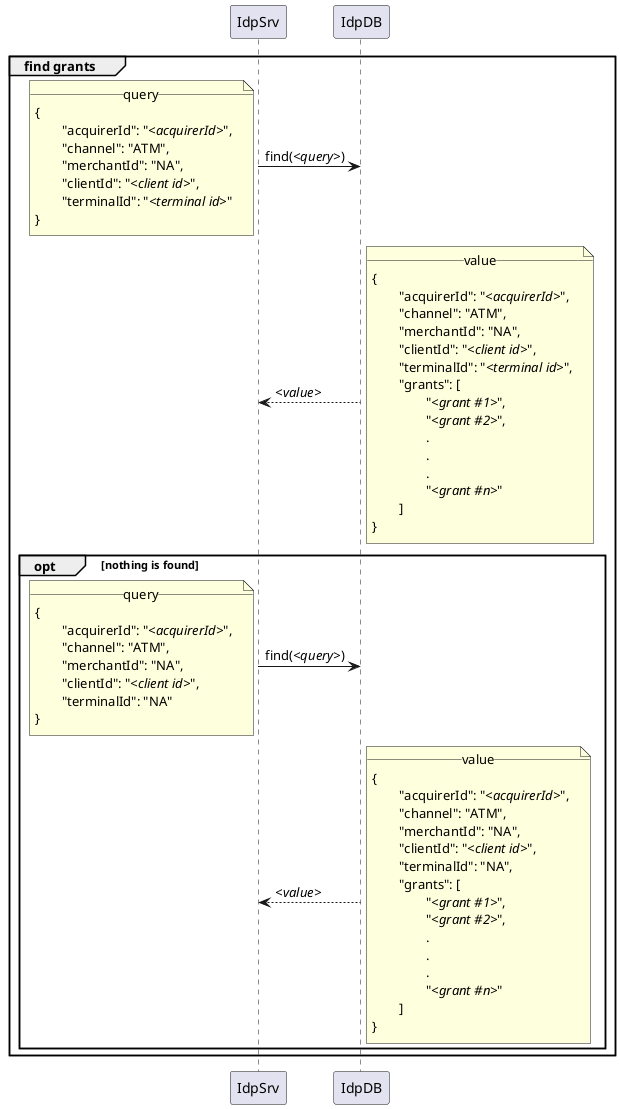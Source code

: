 @startuml
group find grants
	IdpSrv -> IdpDB : find(//<query>//)
		note left
			__query__
			{
				"acquirerId": "//<acquirerId>//",
				"channel": "ATM",
				"merchantId": "NA",
				"clientId": "//<client id>//",
				"terminalId": "//<terminal id>//"
			}
		end note
		
	IdpDB --> IdpSrv : //<value>//
		note right
			__value__
			{
				"acquirerId": "//<acquirerId>//",
				"channel": "ATM",
				"merchantId": "NA",
				"clientId": "//<client id>//",
				"terminalId": "//<terminal id>//",
				"grants": [
					"//<grant #1>//",
					"//<grant #2>//",
					.
					.
					.
					"//<grant #n>//"
				]
			}
		end note


	opt nothing is found
		IdpSrv -> IdpDB : find(//<query>//)
			note left
				__query__
				{
					"acquirerId": "//<acquirerId>//",
					"channel": "ATM",
					"merchantId": "NA",
					"clientId": "//<client id>//",
					"terminalId": "NA"
				}
			end note

		IdpDB --> IdpSrv : //<value>//
			note right
				__value__
				{
					"acquirerId": "//<acquirerId>//",
					"channel": "ATM",
					"merchantId": "NA",
					"clientId": "//<client id>//",
					"terminalId": "NA",
					"grants": [
						"//<grant #1>//",
						"//<grant #2>//",
						.
						.
						.
						"//<grant #n>//"
					]
				}
			end note
	end
end
@enduml